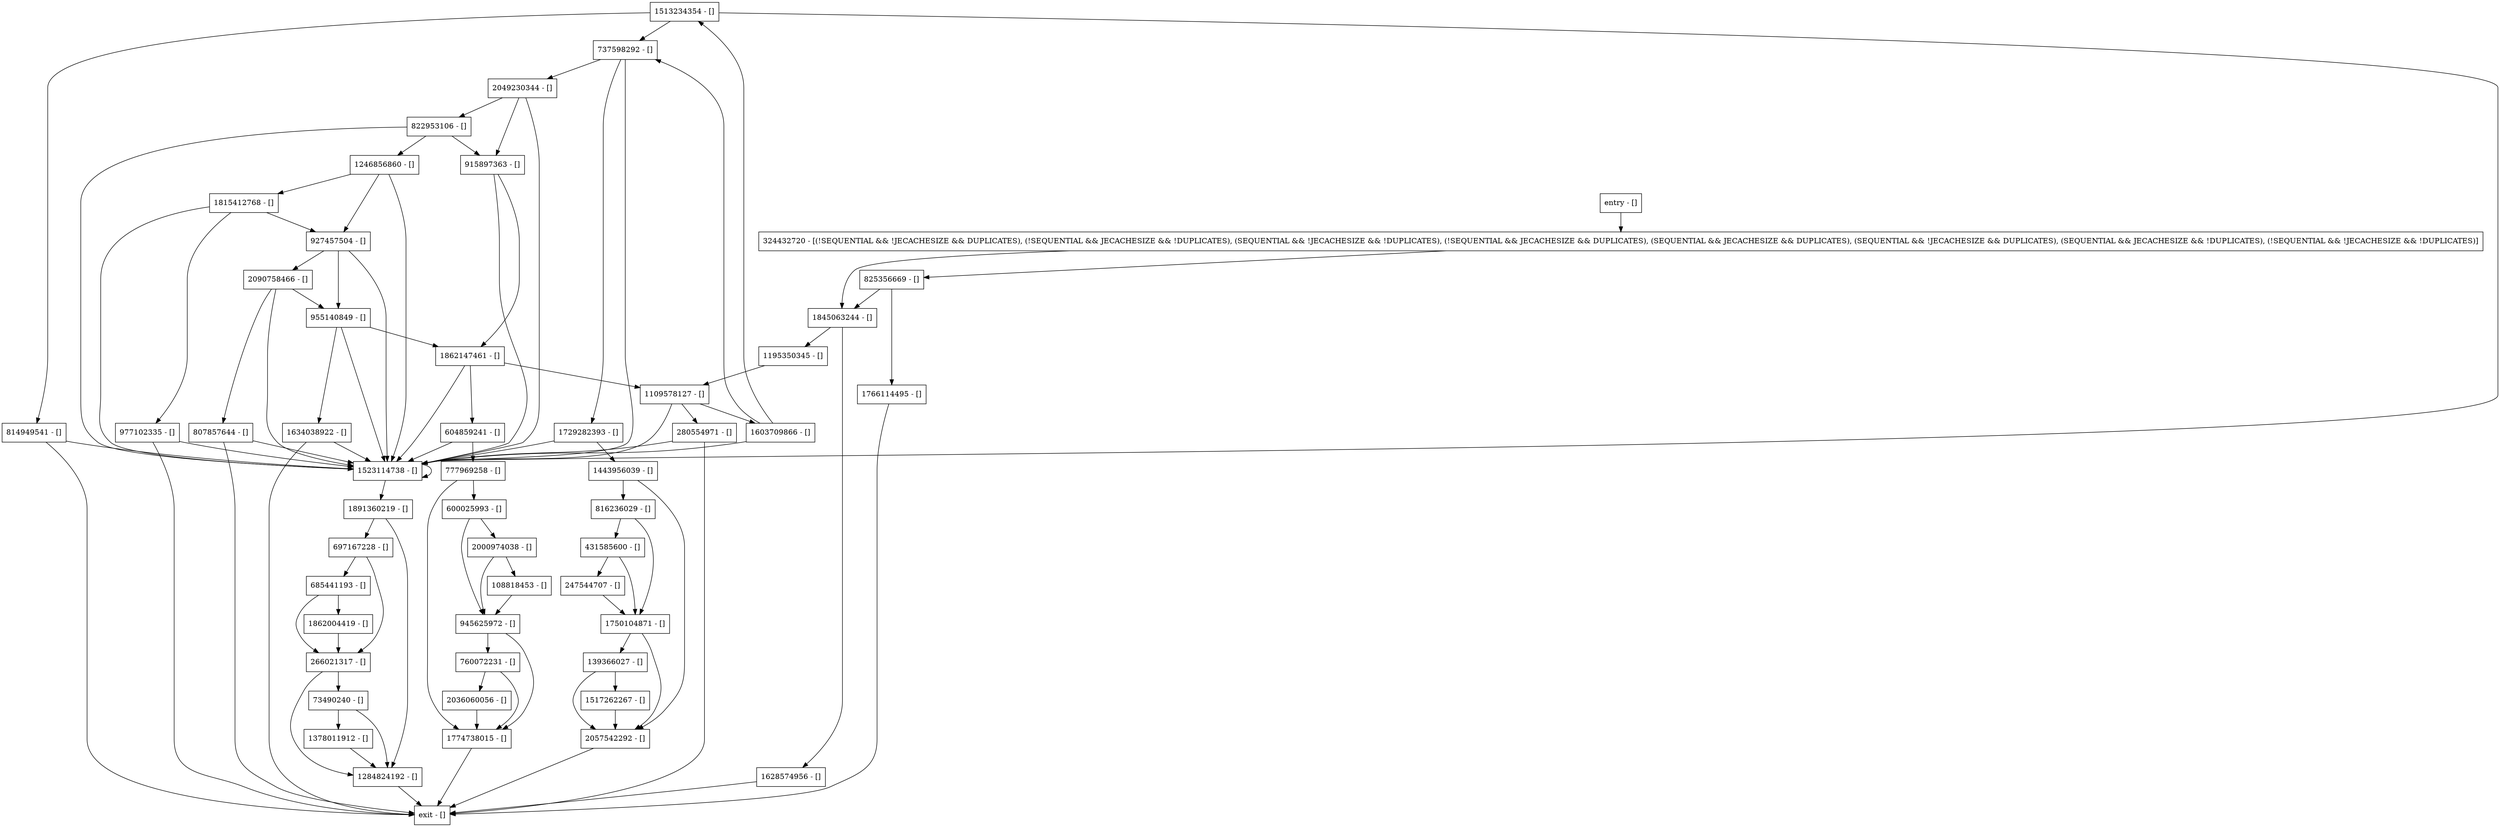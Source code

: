 digraph searchSplitsAllowed {
node [shape=record];
816236029 [label="816236029 - []"];
825356669 [label="825356669 - []"];
604859241 [label="604859241 - []"];
1513234354 [label="1513234354 - []"];
1774738015 [label="1774738015 - []"];
266021317 [label="266021317 - []"];
1628574956 [label="1628574956 - []"];
945625972 [label="945625972 - []"];
1523114738 [label="1523114738 - []"];
1766114495 [label="1766114495 - []"];
1750104871 [label="1750104871 - []"];
2036060056 [label="2036060056 - []"];
1891360219 [label="1891360219 - []"];
1195350345 [label="1195350345 - []"];
955140849 [label="955140849 - []"];
807857644 [label="807857644 - []"];
1517262267 [label="1517262267 - []"];
1634038922 [label="1634038922 - []"];
685441193 [label="685441193 - []"];
139366027 [label="139366027 - []"];
1862004419 [label="1862004419 - []"];
247544707 [label="247544707 - []"];
1378011912 [label="1378011912 - []"];
entry [label="entry - []"];
exit [label="exit - []"];
324432720 [label="324432720 - [(!SEQUENTIAL && !JECACHESIZE && DUPLICATES), (!SEQUENTIAL && JECACHESIZE && !DUPLICATES), (SEQUENTIAL && !JECACHESIZE && !DUPLICATES), (!SEQUENTIAL && JECACHESIZE && DUPLICATES), (SEQUENTIAL && JECACHESIZE && DUPLICATES), (SEQUENTIAL && !JECACHESIZE && DUPLICATES), (SEQUENTIAL && JECACHESIZE && !DUPLICATES), (!SEQUENTIAL && !JECACHESIZE && !DUPLICATES)]"];
1284824192 [label="1284824192 - []"];
915897363 [label="915897363 - []"];
1109578127 [label="1109578127 - []"];
1443956039 [label="1443956039 - []"];
108818453 [label="108818453 - []"];
822953106 [label="822953106 - []"];
2000974038 [label="2000974038 - []"];
1603709866 [label="1603709866 - []"];
927457504 [label="927457504 - []"];
1862147461 [label="1862147461 - []"];
1246856860 [label="1246856860 - []"];
777969258 [label="777969258 - []"];
280554971 [label="280554971 - []"];
814949541 [label="814949541 - []"];
1815412768 [label="1815412768 - []"];
2049230344 [label="2049230344 - []"];
600025993 [label="600025993 - []"];
697167228 [label="697167228 - []"];
431585600 [label="431585600 - []"];
737598292 [label="737598292 - []"];
1845063244 [label="1845063244 - []"];
73490240 [label="73490240 - []"];
1729282393 [label="1729282393 - []"];
760072231 [label="760072231 - []"];
2090758466 [label="2090758466 - []"];
977102335 [label="977102335 - []"];
2057542292 [label="2057542292 - []"];
entry;
exit;
816236029 -> 431585600;
816236029 -> 1750104871;
825356669 -> 1766114495;
825356669 -> 1845063244;
604859241 -> 777969258;
604859241 -> 1523114738;
1513234354 -> 737598292;
1513234354 -> 1523114738;
1513234354 -> 814949541;
1774738015 -> exit;
266021317 -> 1284824192;
266021317 -> 73490240;
1628574956 -> exit;
945625972 -> 1774738015;
945625972 -> 760072231;
1523114738 -> 1523114738;
1523114738 -> 1891360219;
1766114495 -> exit;
1750104871 -> 139366027;
1750104871 -> 2057542292;
2036060056 -> 1774738015;
1891360219 -> 697167228;
1891360219 -> 1284824192;
1195350345 -> 1109578127;
955140849 -> 1634038922;
955140849 -> 1523114738;
955140849 -> 1862147461;
807857644 -> exit;
807857644 -> 1523114738;
1517262267 -> 2057542292;
1634038922 -> exit;
1634038922 -> 1523114738;
685441193 -> 266021317;
685441193 -> 1862004419;
139366027 -> 1517262267;
139366027 -> 2057542292;
1862004419 -> 266021317;
247544707 -> 1750104871;
1378011912 -> 1284824192;
entry -> 324432720;
324432720 -> 825356669;
324432720 -> 1845063244;
1284824192 -> exit;
915897363 -> 1523114738;
915897363 -> 1862147461;
1109578127 -> 280554971;
1109578127 -> 1523114738;
1109578127 -> 1603709866;
1443956039 -> 816236029;
1443956039 -> 2057542292;
108818453 -> 945625972;
822953106 -> 1246856860;
822953106 -> 1523114738;
822953106 -> 915897363;
2000974038 -> 108818453;
2000974038 -> 945625972;
1603709866 -> 737598292;
1603709866 -> 1523114738;
1603709866 -> 1513234354;
927457504 -> 2090758466;
927457504 -> 1523114738;
927457504 -> 955140849;
1862147461 -> 1523114738;
1862147461 -> 1109578127;
1862147461 -> 604859241;
1246856860 -> 1523114738;
1246856860 -> 1815412768;
1246856860 -> 927457504;
777969258 -> 1774738015;
777969258 -> 600025993;
280554971 -> exit;
280554971 -> 1523114738;
814949541 -> exit;
814949541 -> 1523114738;
1815412768 -> 977102335;
1815412768 -> 1523114738;
1815412768 -> 927457504;
2049230344 -> 1523114738;
2049230344 -> 822953106;
2049230344 -> 915897363;
600025993 -> 945625972;
600025993 -> 2000974038;
697167228 -> 266021317;
697167228 -> 685441193;
431585600 -> 1750104871;
431585600 -> 247544707;
737598292 -> 1729282393;
737598292 -> 2049230344;
737598292 -> 1523114738;
1845063244 -> 1628574956;
1845063244 -> 1195350345;
73490240 -> 1284824192;
73490240 -> 1378011912;
1729282393 -> 1443956039;
1729282393 -> 1523114738;
760072231 -> 1774738015;
760072231 -> 2036060056;
2090758466 -> 807857644;
2090758466 -> 1523114738;
2090758466 -> 955140849;
977102335 -> exit;
977102335 -> 1523114738;
2057542292 -> exit;
}
